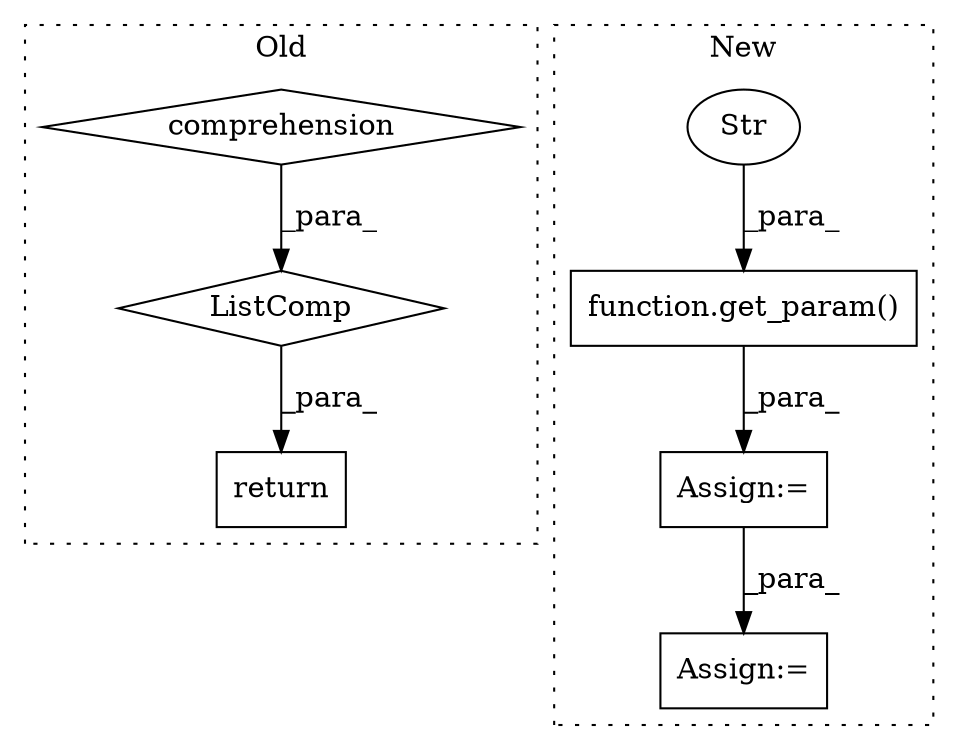 digraph G {
subgraph cluster0 {
1 [label="ListComp" a="106" s="591" l="135" shape="diamond"];
4 [label="comprehension" a="45" s="701" l="3" shape="diamond"];
7 [label="return" a="93" s="1264" l="7" shape="box"];
label = "Old";
style="dotted";
}
subgraph cluster1 {
2 [label="function.get_param()" a="75" s="373,410" l="10,1" shape="box"];
3 [label="Str" a="66" s="388" l="8" shape="ellipse"];
5 [label="Assign:=" a="68" s="1006" l="3" shape="box"];
6 [label="Assign:=" a="68" s="370" l="3" shape="box"];
label = "New";
style="dotted";
}
1 -> 7 [label="_para_"];
2 -> 6 [label="_para_"];
3 -> 2 [label="_para_"];
4 -> 1 [label="_para_"];
6 -> 5 [label="_para_"];
}